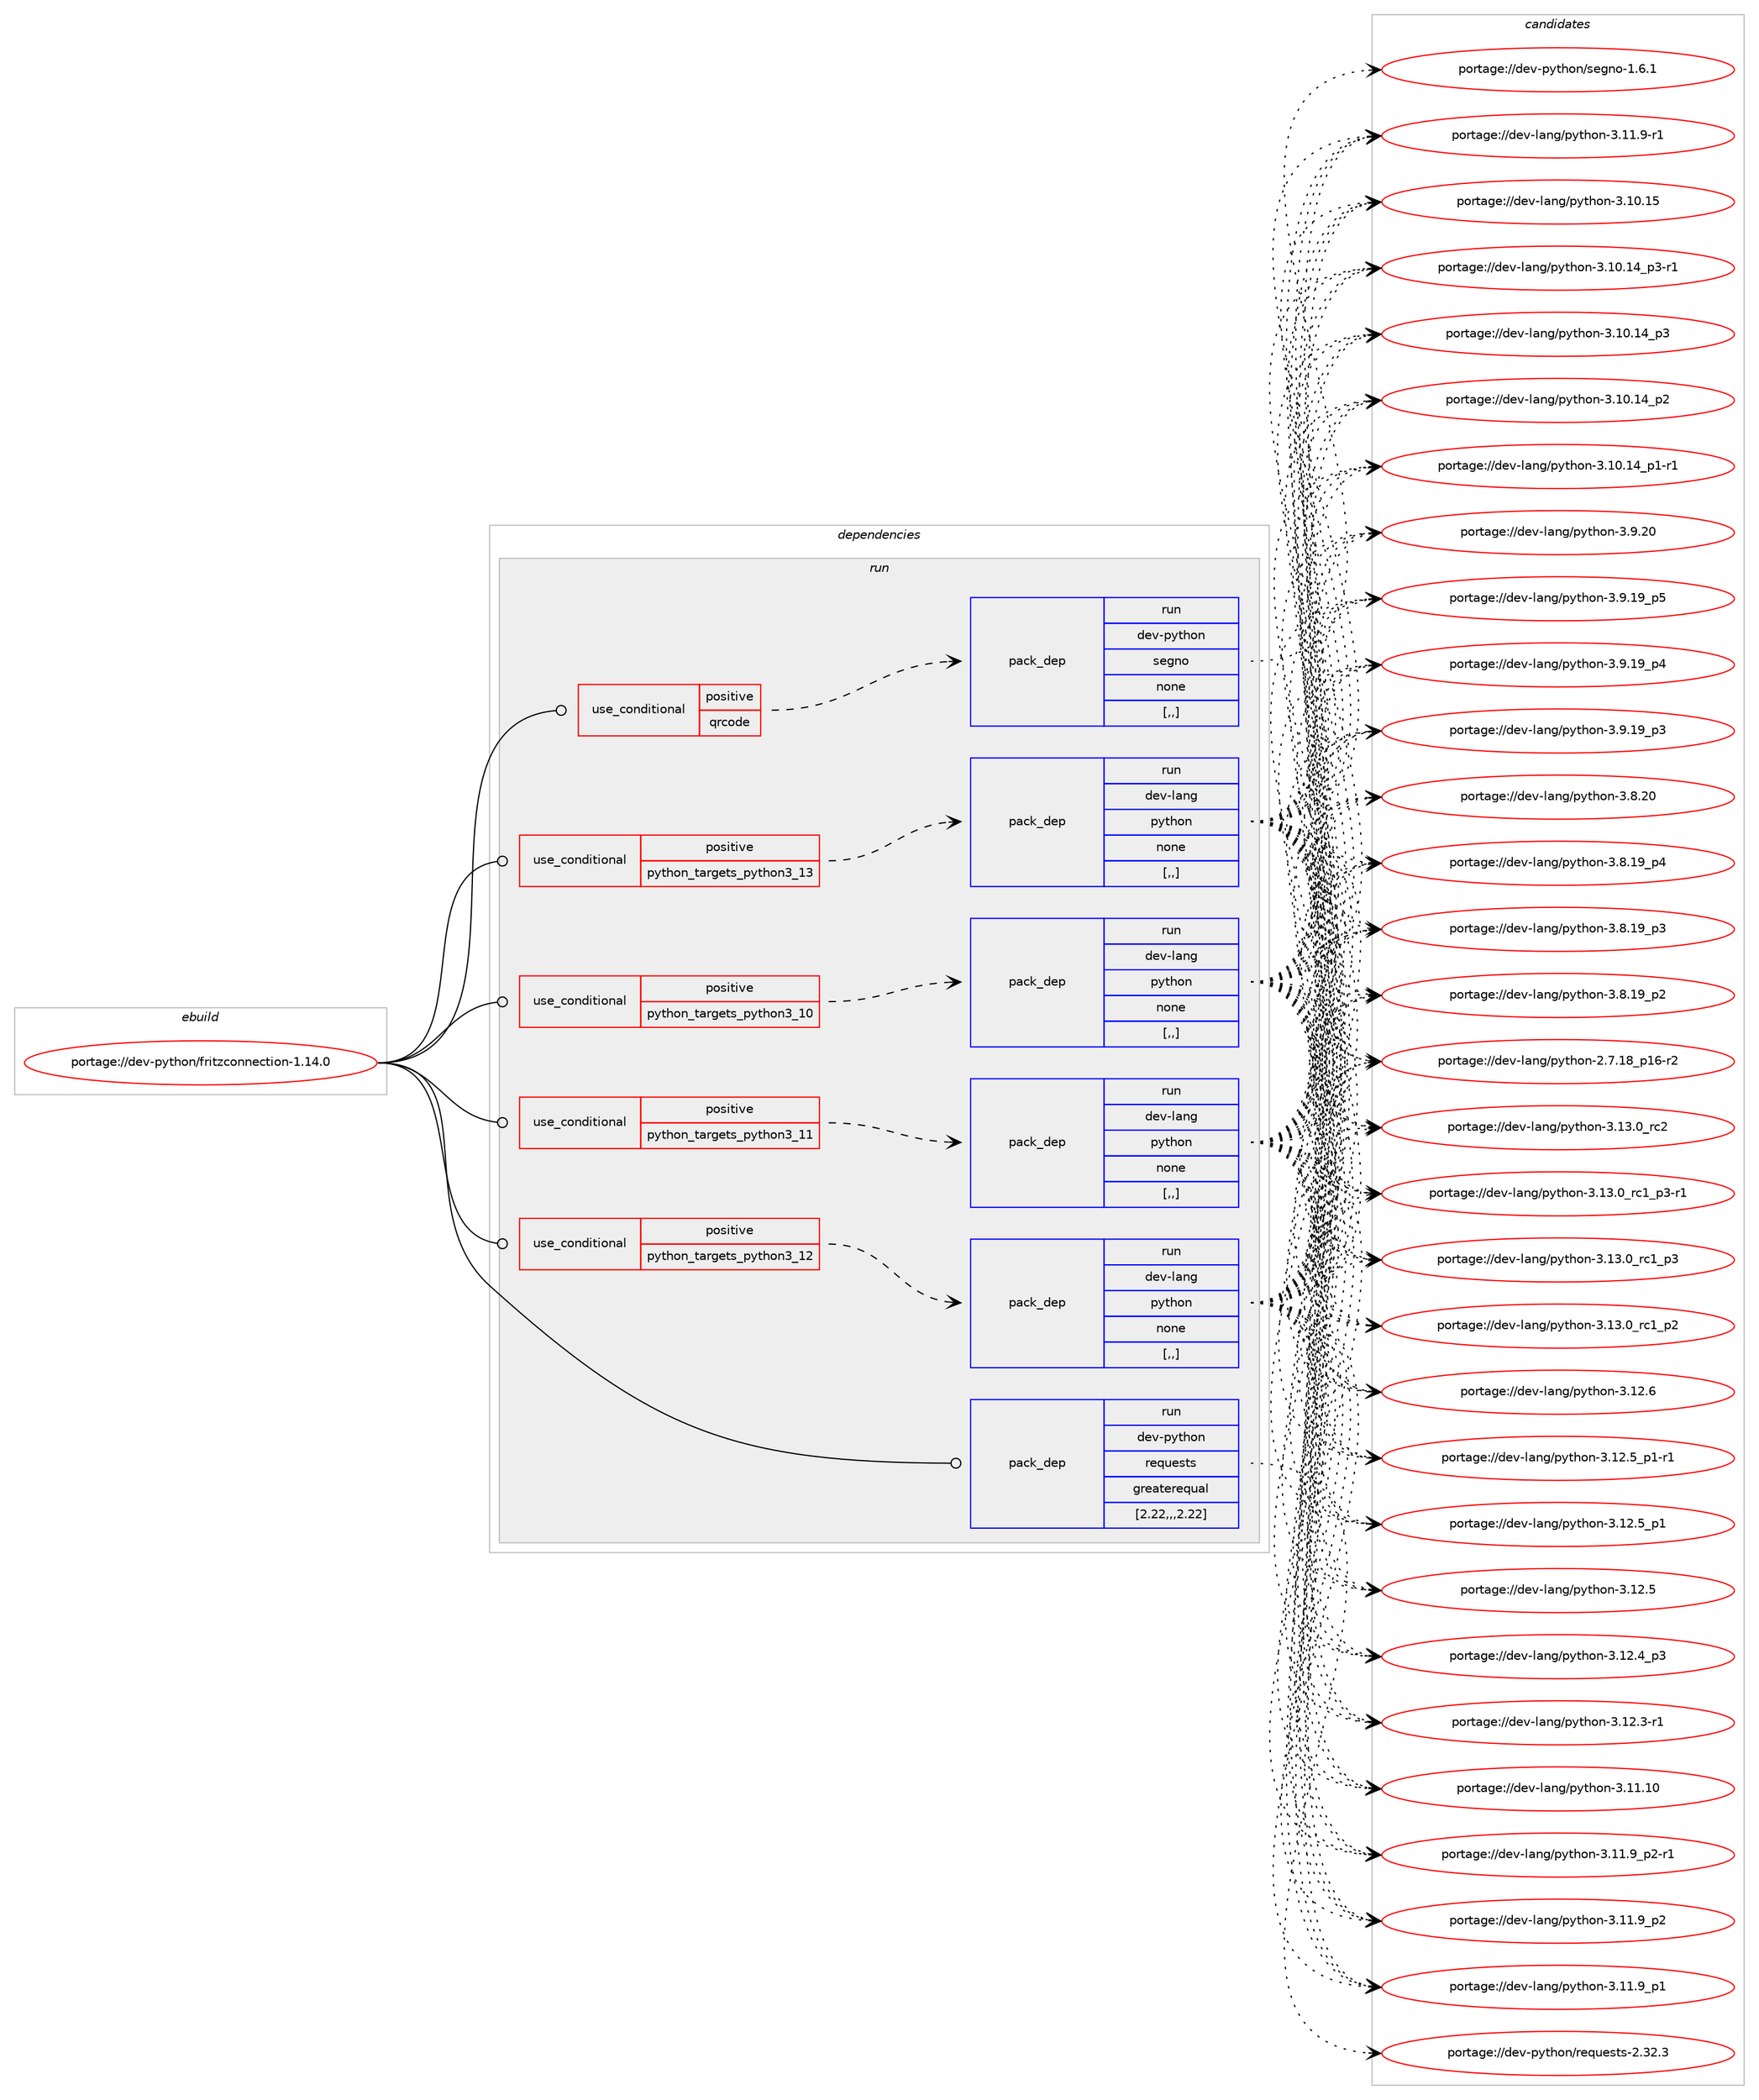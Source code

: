 digraph prolog {

# *************
# Graph options
# *************

newrank=true;
concentrate=true;
compound=true;
graph [rankdir=LR,fontname=Helvetica,fontsize=10,ranksep=1.5];#, ranksep=2.5, nodesep=0.2];
edge  [arrowhead=vee];
node  [fontname=Helvetica,fontsize=10];

# **********
# The ebuild
# **********

subgraph cluster_leftcol {
color=gray;
label=<<i>ebuild</i>>;
id [label="portage://dev-python/fritzconnection-1.14.0", color=red, width=4, href="../dev-python/fritzconnection-1.14.0.svg"];
}

# ****************
# The dependencies
# ****************

subgraph cluster_midcol {
color=gray;
label=<<i>dependencies</i>>;
subgraph cluster_compile {
fillcolor="#eeeeee";
style=filled;
label=<<i>compile</i>>;
}
subgraph cluster_compileandrun {
fillcolor="#eeeeee";
style=filled;
label=<<i>compile and run</i>>;
}
subgraph cluster_run {
fillcolor="#eeeeee";
style=filled;
label=<<i>run</i>>;
subgraph cond163274 {
dependency641097 [label=<<TABLE BORDER="0" CELLBORDER="1" CELLSPACING="0" CELLPADDING="4"><TR><TD ROWSPAN="3" CELLPADDING="10">use_conditional</TD></TR><TR><TD>positive</TD></TR><TR><TD>python_targets_python3_10</TD></TR></TABLE>>, shape=none, color=red];
subgraph pack473004 {
dependency641098 [label=<<TABLE BORDER="0" CELLBORDER="1" CELLSPACING="0" CELLPADDING="4" WIDTH="220"><TR><TD ROWSPAN="6" CELLPADDING="30">pack_dep</TD></TR><TR><TD WIDTH="110">run</TD></TR><TR><TD>dev-lang</TD></TR><TR><TD>python</TD></TR><TR><TD>none</TD></TR><TR><TD>[,,]</TD></TR></TABLE>>, shape=none, color=blue];
}
dependency641097:e -> dependency641098:w [weight=20,style="dashed",arrowhead="vee"];
}
id:e -> dependency641097:w [weight=20,style="solid",arrowhead="odot"];
subgraph cond163275 {
dependency641099 [label=<<TABLE BORDER="0" CELLBORDER="1" CELLSPACING="0" CELLPADDING="4"><TR><TD ROWSPAN="3" CELLPADDING="10">use_conditional</TD></TR><TR><TD>positive</TD></TR><TR><TD>python_targets_python3_11</TD></TR></TABLE>>, shape=none, color=red];
subgraph pack473005 {
dependency641100 [label=<<TABLE BORDER="0" CELLBORDER="1" CELLSPACING="0" CELLPADDING="4" WIDTH="220"><TR><TD ROWSPAN="6" CELLPADDING="30">pack_dep</TD></TR><TR><TD WIDTH="110">run</TD></TR><TR><TD>dev-lang</TD></TR><TR><TD>python</TD></TR><TR><TD>none</TD></TR><TR><TD>[,,]</TD></TR></TABLE>>, shape=none, color=blue];
}
dependency641099:e -> dependency641100:w [weight=20,style="dashed",arrowhead="vee"];
}
id:e -> dependency641099:w [weight=20,style="solid",arrowhead="odot"];
subgraph cond163276 {
dependency641101 [label=<<TABLE BORDER="0" CELLBORDER="1" CELLSPACING="0" CELLPADDING="4"><TR><TD ROWSPAN="3" CELLPADDING="10">use_conditional</TD></TR><TR><TD>positive</TD></TR><TR><TD>python_targets_python3_12</TD></TR></TABLE>>, shape=none, color=red];
subgraph pack473006 {
dependency641102 [label=<<TABLE BORDER="0" CELLBORDER="1" CELLSPACING="0" CELLPADDING="4" WIDTH="220"><TR><TD ROWSPAN="6" CELLPADDING="30">pack_dep</TD></TR><TR><TD WIDTH="110">run</TD></TR><TR><TD>dev-lang</TD></TR><TR><TD>python</TD></TR><TR><TD>none</TD></TR><TR><TD>[,,]</TD></TR></TABLE>>, shape=none, color=blue];
}
dependency641101:e -> dependency641102:w [weight=20,style="dashed",arrowhead="vee"];
}
id:e -> dependency641101:w [weight=20,style="solid",arrowhead="odot"];
subgraph cond163277 {
dependency641103 [label=<<TABLE BORDER="0" CELLBORDER="1" CELLSPACING="0" CELLPADDING="4"><TR><TD ROWSPAN="3" CELLPADDING="10">use_conditional</TD></TR><TR><TD>positive</TD></TR><TR><TD>python_targets_python3_13</TD></TR></TABLE>>, shape=none, color=red];
subgraph pack473007 {
dependency641104 [label=<<TABLE BORDER="0" CELLBORDER="1" CELLSPACING="0" CELLPADDING="4" WIDTH="220"><TR><TD ROWSPAN="6" CELLPADDING="30">pack_dep</TD></TR><TR><TD WIDTH="110">run</TD></TR><TR><TD>dev-lang</TD></TR><TR><TD>python</TD></TR><TR><TD>none</TD></TR><TR><TD>[,,]</TD></TR></TABLE>>, shape=none, color=blue];
}
dependency641103:e -> dependency641104:w [weight=20,style="dashed",arrowhead="vee"];
}
id:e -> dependency641103:w [weight=20,style="solid",arrowhead="odot"];
subgraph cond163278 {
dependency641105 [label=<<TABLE BORDER="0" CELLBORDER="1" CELLSPACING="0" CELLPADDING="4"><TR><TD ROWSPAN="3" CELLPADDING="10">use_conditional</TD></TR><TR><TD>positive</TD></TR><TR><TD>qrcode</TD></TR></TABLE>>, shape=none, color=red];
subgraph pack473008 {
dependency641106 [label=<<TABLE BORDER="0" CELLBORDER="1" CELLSPACING="0" CELLPADDING="4" WIDTH="220"><TR><TD ROWSPAN="6" CELLPADDING="30">pack_dep</TD></TR><TR><TD WIDTH="110">run</TD></TR><TR><TD>dev-python</TD></TR><TR><TD>segno</TD></TR><TR><TD>none</TD></TR><TR><TD>[,,]</TD></TR></TABLE>>, shape=none, color=blue];
}
dependency641105:e -> dependency641106:w [weight=20,style="dashed",arrowhead="vee"];
}
id:e -> dependency641105:w [weight=20,style="solid",arrowhead="odot"];
subgraph pack473009 {
dependency641107 [label=<<TABLE BORDER="0" CELLBORDER="1" CELLSPACING="0" CELLPADDING="4" WIDTH="220"><TR><TD ROWSPAN="6" CELLPADDING="30">pack_dep</TD></TR><TR><TD WIDTH="110">run</TD></TR><TR><TD>dev-python</TD></TR><TR><TD>requests</TD></TR><TR><TD>greaterequal</TD></TR><TR><TD>[2.22,,,2.22]</TD></TR></TABLE>>, shape=none, color=blue];
}
id:e -> dependency641107:w [weight=20,style="solid",arrowhead="odot"];
}
}

# **************
# The candidates
# **************

subgraph cluster_choices {
rank=same;
color=gray;
label=<<i>candidates</i>>;

subgraph choice473004 {
color=black;
nodesep=1;
choice10010111845108971101034711212111610411111045514649514648951149950 [label="portage://dev-lang/python-3.13.0_rc2", color=red, width=4,href="../dev-lang/python-3.13.0_rc2.svg"];
choice1001011184510897110103471121211161041111104551464951464895114994995112514511449 [label="portage://dev-lang/python-3.13.0_rc1_p3-r1", color=red, width=4,href="../dev-lang/python-3.13.0_rc1_p3-r1.svg"];
choice100101118451089711010347112121116104111110455146495146489511499499511251 [label="portage://dev-lang/python-3.13.0_rc1_p3", color=red, width=4,href="../dev-lang/python-3.13.0_rc1_p3.svg"];
choice100101118451089711010347112121116104111110455146495146489511499499511250 [label="portage://dev-lang/python-3.13.0_rc1_p2", color=red, width=4,href="../dev-lang/python-3.13.0_rc1_p2.svg"];
choice10010111845108971101034711212111610411111045514649504654 [label="portage://dev-lang/python-3.12.6", color=red, width=4,href="../dev-lang/python-3.12.6.svg"];
choice1001011184510897110103471121211161041111104551464950465395112494511449 [label="portage://dev-lang/python-3.12.5_p1-r1", color=red, width=4,href="../dev-lang/python-3.12.5_p1-r1.svg"];
choice100101118451089711010347112121116104111110455146495046539511249 [label="portage://dev-lang/python-3.12.5_p1", color=red, width=4,href="../dev-lang/python-3.12.5_p1.svg"];
choice10010111845108971101034711212111610411111045514649504653 [label="portage://dev-lang/python-3.12.5", color=red, width=4,href="../dev-lang/python-3.12.5.svg"];
choice100101118451089711010347112121116104111110455146495046529511251 [label="portage://dev-lang/python-3.12.4_p3", color=red, width=4,href="../dev-lang/python-3.12.4_p3.svg"];
choice100101118451089711010347112121116104111110455146495046514511449 [label="portage://dev-lang/python-3.12.3-r1", color=red, width=4,href="../dev-lang/python-3.12.3-r1.svg"];
choice1001011184510897110103471121211161041111104551464949464948 [label="portage://dev-lang/python-3.11.10", color=red, width=4,href="../dev-lang/python-3.11.10.svg"];
choice1001011184510897110103471121211161041111104551464949465795112504511449 [label="portage://dev-lang/python-3.11.9_p2-r1", color=red, width=4,href="../dev-lang/python-3.11.9_p2-r1.svg"];
choice100101118451089711010347112121116104111110455146494946579511250 [label="portage://dev-lang/python-3.11.9_p2", color=red, width=4,href="../dev-lang/python-3.11.9_p2.svg"];
choice100101118451089711010347112121116104111110455146494946579511249 [label="portage://dev-lang/python-3.11.9_p1", color=red, width=4,href="../dev-lang/python-3.11.9_p1.svg"];
choice100101118451089711010347112121116104111110455146494946574511449 [label="portage://dev-lang/python-3.11.9-r1", color=red, width=4,href="../dev-lang/python-3.11.9-r1.svg"];
choice1001011184510897110103471121211161041111104551464948464953 [label="portage://dev-lang/python-3.10.15", color=red, width=4,href="../dev-lang/python-3.10.15.svg"];
choice100101118451089711010347112121116104111110455146494846495295112514511449 [label="portage://dev-lang/python-3.10.14_p3-r1", color=red, width=4,href="../dev-lang/python-3.10.14_p3-r1.svg"];
choice10010111845108971101034711212111610411111045514649484649529511251 [label="portage://dev-lang/python-3.10.14_p3", color=red, width=4,href="../dev-lang/python-3.10.14_p3.svg"];
choice10010111845108971101034711212111610411111045514649484649529511250 [label="portage://dev-lang/python-3.10.14_p2", color=red, width=4,href="../dev-lang/python-3.10.14_p2.svg"];
choice100101118451089711010347112121116104111110455146494846495295112494511449 [label="portage://dev-lang/python-3.10.14_p1-r1", color=red, width=4,href="../dev-lang/python-3.10.14_p1-r1.svg"];
choice10010111845108971101034711212111610411111045514657465048 [label="portage://dev-lang/python-3.9.20", color=red, width=4,href="../dev-lang/python-3.9.20.svg"];
choice100101118451089711010347112121116104111110455146574649579511253 [label="portage://dev-lang/python-3.9.19_p5", color=red, width=4,href="../dev-lang/python-3.9.19_p5.svg"];
choice100101118451089711010347112121116104111110455146574649579511252 [label="portage://dev-lang/python-3.9.19_p4", color=red, width=4,href="../dev-lang/python-3.9.19_p4.svg"];
choice100101118451089711010347112121116104111110455146574649579511251 [label="portage://dev-lang/python-3.9.19_p3", color=red, width=4,href="../dev-lang/python-3.9.19_p3.svg"];
choice10010111845108971101034711212111610411111045514656465048 [label="portage://dev-lang/python-3.8.20", color=red, width=4,href="../dev-lang/python-3.8.20.svg"];
choice100101118451089711010347112121116104111110455146564649579511252 [label="portage://dev-lang/python-3.8.19_p4", color=red, width=4,href="../dev-lang/python-3.8.19_p4.svg"];
choice100101118451089711010347112121116104111110455146564649579511251 [label="portage://dev-lang/python-3.8.19_p3", color=red, width=4,href="../dev-lang/python-3.8.19_p3.svg"];
choice100101118451089711010347112121116104111110455146564649579511250 [label="portage://dev-lang/python-3.8.19_p2", color=red, width=4,href="../dev-lang/python-3.8.19_p2.svg"];
choice100101118451089711010347112121116104111110455046554649569511249544511450 [label="portage://dev-lang/python-2.7.18_p16-r2", color=red, width=4,href="../dev-lang/python-2.7.18_p16-r2.svg"];
dependency641098:e -> choice10010111845108971101034711212111610411111045514649514648951149950:w [style=dotted,weight="100"];
dependency641098:e -> choice1001011184510897110103471121211161041111104551464951464895114994995112514511449:w [style=dotted,weight="100"];
dependency641098:e -> choice100101118451089711010347112121116104111110455146495146489511499499511251:w [style=dotted,weight="100"];
dependency641098:e -> choice100101118451089711010347112121116104111110455146495146489511499499511250:w [style=dotted,weight="100"];
dependency641098:e -> choice10010111845108971101034711212111610411111045514649504654:w [style=dotted,weight="100"];
dependency641098:e -> choice1001011184510897110103471121211161041111104551464950465395112494511449:w [style=dotted,weight="100"];
dependency641098:e -> choice100101118451089711010347112121116104111110455146495046539511249:w [style=dotted,weight="100"];
dependency641098:e -> choice10010111845108971101034711212111610411111045514649504653:w [style=dotted,weight="100"];
dependency641098:e -> choice100101118451089711010347112121116104111110455146495046529511251:w [style=dotted,weight="100"];
dependency641098:e -> choice100101118451089711010347112121116104111110455146495046514511449:w [style=dotted,weight="100"];
dependency641098:e -> choice1001011184510897110103471121211161041111104551464949464948:w [style=dotted,weight="100"];
dependency641098:e -> choice1001011184510897110103471121211161041111104551464949465795112504511449:w [style=dotted,weight="100"];
dependency641098:e -> choice100101118451089711010347112121116104111110455146494946579511250:w [style=dotted,weight="100"];
dependency641098:e -> choice100101118451089711010347112121116104111110455146494946579511249:w [style=dotted,weight="100"];
dependency641098:e -> choice100101118451089711010347112121116104111110455146494946574511449:w [style=dotted,weight="100"];
dependency641098:e -> choice1001011184510897110103471121211161041111104551464948464953:w [style=dotted,weight="100"];
dependency641098:e -> choice100101118451089711010347112121116104111110455146494846495295112514511449:w [style=dotted,weight="100"];
dependency641098:e -> choice10010111845108971101034711212111610411111045514649484649529511251:w [style=dotted,weight="100"];
dependency641098:e -> choice10010111845108971101034711212111610411111045514649484649529511250:w [style=dotted,weight="100"];
dependency641098:e -> choice100101118451089711010347112121116104111110455146494846495295112494511449:w [style=dotted,weight="100"];
dependency641098:e -> choice10010111845108971101034711212111610411111045514657465048:w [style=dotted,weight="100"];
dependency641098:e -> choice100101118451089711010347112121116104111110455146574649579511253:w [style=dotted,weight="100"];
dependency641098:e -> choice100101118451089711010347112121116104111110455146574649579511252:w [style=dotted,weight="100"];
dependency641098:e -> choice100101118451089711010347112121116104111110455146574649579511251:w [style=dotted,weight="100"];
dependency641098:e -> choice10010111845108971101034711212111610411111045514656465048:w [style=dotted,weight="100"];
dependency641098:e -> choice100101118451089711010347112121116104111110455146564649579511252:w [style=dotted,weight="100"];
dependency641098:e -> choice100101118451089711010347112121116104111110455146564649579511251:w [style=dotted,weight="100"];
dependency641098:e -> choice100101118451089711010347112121116104111110455146564649579511250:w [style=dotted,weight="100"];
dependency641098:e -> choice100101118451089711010347112121116104111110455046554649569511249544511450:w [style=dotted,weight="100"];
}
subgraph choice473005 {
color=black;
nodesep=1;
choice10010111845108971101034711212111610411111045514649514648951149950 [label="portage://dev-lang/python-3.13.0_rc2", color=red, width=4,href="../dev-lang/python-3.13.0_rc2.svg"];
choice1001011184510897110103471121211161041111104551464951464895114994995112514511449 [label="portage://dev-lang/python-3.13.0_rc1_p3-r1", color=red, width=4,href="../dev-lang/python-3.13.0_rc1_p3-r1.svg"];
choice100101118451089711010347112121116104111110455146495146489511499499511251 [label="portage://dev-lang/python-3.13.0_rc1_p3", color=red, width=4,href="../dev-lang/python-3.13.0_rc1_p3.svg"];
choice100101118451089711010347112121116104111110455146495146489511499499511250 [label="portage://dev-lang/python-3.13.0_rc1_p2", color=red, width=4,href="../dev-lang/python-3.13.0_rc1_p2.svg"];
choice10010111845108971101034711212111610411111045514649504654 [label="portage://dev-lang/python-3.12.6", color=red, width=4,href="../dev-lang/python-3.12.6.svg"];
choice1001011184510897110103471121211161041111104551464950465395112494511449 [label="portage://dev-lang/python-3.12.5_p1-r1", color=red, width=4,href="../dev-lang/python-3.12.5_p1-r1.svg"];
choice100101118451089711010347112121116104111110455146495046539511249 [label="portage://dev-lang/python-3.12.5_p1", color=red, width=4,href="../dev-lang/python-3.12.5_p1.svg"];
choice10010111845108971101034711212111610411111045514649504653 [label="portage://dev-lang/python-3.12.5", color=red, width=4,href="../dev-lang/python-3.12.5.svg"];
choice100101118451089711010347112121116104111110455146495046529511251 [label="portage://dev-lang/python-3.12.4_p3", color=red, width=4,href="../dev-lang/python-3.12.4_p3.svg"];
choice100101118451089711010347112121116104111110455146495046514511449 [label="portage://dev-lang/python-3.12.3-r1", color=red, width=4,href="../dev-lang/python-3.12.3-r1.svg"];
choice1001011184510897110103471121211161041111104551464949464948 [label="portage://dev-lang/python-3.11.10", color=red, width=4,href="../dev-lang/python-3.11.10.svg"];
choice1001011184510897110103471121211161041111104551464949465795112504511449 [label="portage://dev-lang/python-3.11.9_p2-r1", color=red, width=4,href="../dev-lang/python-3.11.9_p2-r1.svg"];
choice100101118451089711010347112121116104111110455146494946579511250 [label="portage://dev-lang/python-3.11.9_p2", color=red, width=4,href="../dev-lang/python-3.11.9_p2.svg"];
choice100101118451089711010347112121116104111110455146494946579511249 [label="portage://dev-lang/python-3.11.9_p1", color=red, width=4,href="../dev-lang/python-3.11.9_p1.svg"];
choice100101118451089711010347112121116104111110455146494946574511449 [label="portage://dev-lang/python-3.11.9-r1", color=red, width=4,href="../dev-lang/python-3.11.9-r1.svg"];
choice1001011184510897110103471121211161041111104551464948464953 [label="portage://dev-lang/python-3.10.15", color=red, width=4,href="../dev-lang/python-3.10.15.svg"];
choice100101118451089711010347112121116104111110455146494846495295112514511449 [label="portage://dev-lang/python-3.10.14_p3-r1", color=red, width=4,href="../dev-lang/python-3.10.14_p3-r1.svg"];
choice10010111845108971101034711212111610411111045514649484649529511251 [label="portage://dev-lang/python-3.10.14_p3", color=red, width=4,href="../dev-lang/python-3.10.14_p3.svg"];
choice10010111845108971101034711212111610411111045514649484649529511250 [label="portage://dev-lang/python-3.10.14_p2", color=red, width=4,href="../dev-lang/python-3.10.14_p2.svg"];
choice100101118451089711010347112121116104111110455146494846495295112494511449 [label="portage://dev-lang/python-3.10.14_p1-r1", color=red, width=4,href="../dev-lang/python-3.10.14_p1-r1.svg"];
choice10010111845108971101034711212111610411111045514657465048 [label="portage://dev-lang/python-3.9.20", color=red, width=4,href="../dev-lang/python-3.9.20.svg"];
choice100101118451089711010347112121116104111110455146574649579511253 [label="portage://dev-lang/python-3.9.19_p5", color=red, width=4,href="../dev-lang/python-3.9.19_p5.svg"];
choice100101118451089711010347112121116104111110455146574649579511252 [label="portage://dev-lang/python-3.9.19_p4", color=red, width=4,href="../dev-lang/python-3.9.19_p4.svg"];
choice100101118451089711010347112121116104111110455146574649579511251 [label="portage://dev-lang/python-3.9.19_p3", color=red, width=4,href="../dev-lang/python-3.9.19_p3.svg"];
choice10010111845108971101034711212111610411111045514656465048 [label="portage://dev-lang/python-3.8.20", color=red, width=4,href="../dev-lang/python-3.8.20.svg"];
choice100101118451089711010347112121116104111110455146564649579511252 [label="portage://dev-lang/python-3.8.19_p4", color=red, width=4,href="../dev-lang/python-3.8.19_p4.svg"];
choice100101118451089711010347112121116104111110455146564649579511251 [label="portage://dev-lang/python-3.8.19_p3", color=red, width=4,href="../dev-lang/python-3.8.19_p3.svg"];
choice100101118451089711010347112121116104111110455146564649579511250 [label="portage://dev-lang/python-3.8.19_p2", color=red, width=4,href="../dev-lang/python-3.8.19_p2.svg"];
choice100101118451089711010347112121116104111110455046554649569511249544511450 [label="portage://dev-lang/python-2.7.18_p16-r2", color=red, width=4,href="../dev-lang/python-2.7.18_p16-r2.svg"];
dependency641100:e -> choice10010111845108971101034711212111610411111045514649514648951149950:w [style=dotted,weight="100"];
dependency641100:e -> choice1001011184510897110103471121211161041111104551464951464895114994995112514511449:w [style=dotted,weight="100"];
dependency641100:e -> choice100101118451089711010347112121116104111110455146495146489511499499511251:w [style=dotted,weight="100"];
dependency641100:e -> choice100101118451089711010347112121116104111110455146495146489511499499511250:w [style=dotted,weight="100"];
dependency641100:e -> choice10010111845108971101034711212111610411111045514649504654:w [style=dotted,weight="100"];
dependency641100:e -> choice1001011184510897110103471121211161041111104551464950465395112494511449:w [style=dotted,weight="100"];
dependency641100:e -> choice100101118451089711010347112121116104111110455146495046539511249:w [style=dotted,weight="100"];
dependency641100:e -> choice10010111845108971101034711212111610411111045514649504653:w [style=dotted,weight="100"];
dependency641100:e -> choice100101118451089711010347112121116104111110455146495046529511251:w [style=dotted,weight="100"];
dependency641100:e -> choice100101118451089711010347112121116104111110455146495046514511449:w [style=dotted,weight="100"];
dependency641100:e -> choice1001011184510897110103471121211161041111104551464949464948:w [style=dotted,weight="100"];
dependency641100:e -> choice1001011184510897110103471121211161041111104551464949465795112504511449:w [style=dotted,weight="100"];
dependency641100:e -> choice100101118451089711010347112121116104111110455146494946579511250:w [style=dotted,weight="100"];
dependency641100:e -> choice100101118451089711010347112121116104111110455146494946579511249:w [style=dotted,weight="100"];
dependency641100:e -> choice100101118451089711010347112121116104111110455146494946574511449:w [style=dotted,weight="100"];
dependency641100:e -> choice1001011184510897110103471121211161041111104551464948464953:w [style=dotted,weight="100"];
dependency641100:e -> choice100101118451089711010347112121116104111110455146494846495295112514511449:w [style=dotted,weight="100"];
dependency641100:e -> choice10010111845108971101034711212111610411111045514649484649529511251:w [style=dotted,weight="100"];
dependency641100:e -> choice10010111845108971101034711212111610411111045514649484649529511250:w [style=dotted,weight="100"];
dependency641100:e -> choice100101118451089711010347112121116104111110455146494846495295112494511449:w [style=dotted,weight="100"];
dependency641100:e -> choice10010111845108971101034711212111610411111045514657465048:w [style=dotted,weight="100"];
dependency641100:e -> choice100101118451089711010347112121116104111110455146574649579511253:w [style=dotted,weight="100"];
dependency641100:e -> choice100101118451089711010347112121116104111110455146574649579511252:w [style=dotted,weight="100"];
dependency641100:e -> choice100101118451089711010347112121116104111110455146574649579511251:w [style=dotted,weight="100"];
dependency641100:e -> choice10010111845108971101034711212111610411111045514656465048:w [style=dotted,weight="100"];
dependency641100:e -> choice100101118451089711010347112121116104111110455146564649579511252:w [style=dotted,weight="100"];
dependency641100:e -> choice100101118451089711010347112121116104111110455146564649579511251:w [style=dotted,weight="100"];
dependency641100:e -> choice100101118451089711010347112121116104111110455146564649579511250:w [style=dotted,weight="100"];
dependency641100:e -> choice100101118451089711010347112121116104111110455046554649569511249544511450:w [style=dotted,weight="100"];
}
subgraph choice473006 {
color=black;
nodesep=1;
choice10010111845108971101034711212111610411111045514649514648951149950 [label="portage://dev-lang/python-3.13.0_rc2", color=red, width=4,href="../dev-lang/python-3.13.0_rc2.svg"];
choice1001011184510897110103471121211161041111104551464951464895114994995112514511449 [label="portage://dev-lang/python-3.13.0_rc1_p3-r1", color=red, width=4,href="../dev-lang/python-3.13.0_rc1_p3-r1.svg"];
choice100101118451089711010347112121116104111110455146495146489511499499511251 [label="portage://dev-lang/python-3.13.0_rc1_p3", color=red, width=4,href="../dev-lang/python-3.13.0_rc1_p3.svg"];
choice100101118451089711010347112121116104111110455146495146489511499499511250 [label="portage://dev-lang/python-3.13.0_rc1_p2", color=red, width=4,href="../dev-lang/python-3.13.0_rc1_p2.svg"];
choice10010111845108971101034711212111610411111045514649504654 [label="portage://dev-lang/python-3.12.6", color=red, width=4,href="../dev-lang/python-3.12.6.svg"];
choice1001011184510897110103471121211161041111104551464950465395112494511449 [label="portage://dev-lang/python-3.12.5_p1-r1", color=red, width=4,href="../dev-lang/python-3.12.5_p1-r1.svg"];
choice100101118451089711010347112121116104111110455146495046539511249 [label="portage://dev-lang/python-3.12.5_p1", color=red, width=4,href="../dev-lang/python-3.12.5_p1.svg"];
choice10010111845108971101034711212111610411111045514649504653 [label="portage://dev-lang/python-3.12.5", color=red, width=4,href="../dev-lang/python-3.12.5.svg"];
choice100101118451089711010347112121116104111110455146495046529511251 [label="portage://dev-lang/python-3.12.4_p3", color=red, width=4,href="../dev-lang/python-3.12.4_p3.svg"];
choice100101118451089711010347112121116104111110455146495046514511449 [label="portage://dev-lang/python-3.12.3-r1", color=red, width=4,href="../dev-lang/python-3.12.3-r1.svg"];
choice1001011184510897110103471121211161041111104551464949464948 [label="portage://dev-lang/python-3.11.10", color=red, width=4,href="../dev-lang/python-3.11.10.svg"];
choice1001011184510897110103471121211161041111104551464949465795112504511449 [label="portage://dev-lang/python-3.11.9_p2-r1", color=red, width=4,href="../dev-lang/python-3.11.9_p2-r1.svg"];
choice100101118451089711010347112121116104111110455146494946579511250 [label="portage://dev-lang/python-3.11.9_p2", color=red, width=4,href="../dev-lang/python-3.11.9_p2.svg"];
choice100101118451089711010347112121116104111110455146494946579511249 [label="portage://dev-lang/python-3.11.9_p1", color=red, width=4,href="../dev-lang/python-3.11.9_p1.svg"];
choice100101118451089711010347112121116104111110455146494946574511449 [label="portage://dev-lang/python-3.11.9-r1", color=red, width=4,href="../dev-lang/python-3.11.9-r1.svg"];
choice1001011184510897110103471121211161041111104551464948464953 [label="portage://dev-lang/python-3.10.15", color=red, width=4,href="../dev-lang/python-3.10.15.svg"];
choice100101118451089711010347112121116104111110455146494846495295112514511449 [label="portage://dev-lang/python-3.10.14_p3-r1", color=red, width=4,href="../dev-lang/python-3.10.14_p3-r1.svg"];
choice10010111845108971101034711212111610411111045514649484649529511251 [label="portage://dev-lang/python-3.10.14_p3", color=red, width=4,href="../dev-lang/python-3.10.14_p3.svg"];
choice10010111845108971101034711212111610411111045514649484649529511250 [label="portage://dev-lang/python-3.10.14_p2", color=red, width=4,href="../dev-lang/python-3.10.14_p2.svg"];
choice100101118451089711010347112121116104111110455146494846495295112494511449 [label="portage://dev-lang/python-3.10.14_p1-r1", color=red, width=4,href="../dev-lang/python-3.10.14_p1-r1.svg"];
choice10010111845108971101034711212111610411111045514657465048 [label="portage://dev-lang/python-3.9.20", color=red, width=4,href="../dev-lang/python-3.9.20.svg"];
choice100101118451089711010347112121116104111110455146574649579511253 [label="portage://dev-lang/python-3.9.19_p5", color=red, width=4,href="../dev-lang/python-3.9.19_p5.svg"];
choice100101118451089711010347112121116104111110455146574649579511252 [label="portage://dev-lang/python-3.9.19_p4", color=red, width=4,href="../dev-lang/python-3.9.19_p4.svg"];
choice100101118451089711010347112121116104111110455146574649579511251 [label="portage://dev-lang/python-3.9.19_p3", color=red, width=4,href="../dev-lang/python-3.9.19_p3.svg"];
choice10010111845108971101034711212111610411111045514656465048 [label="portage://dev-lang/python-3.8.20", color=red, width=4,href="../dev-lang/python-3.8.20.svg"];
choice100101118451089711010347112121116104111110455146564649579511252 [label="portage://dev-lang/python-3.8.19_p4", color=red, width=4,href="../dev-lang/python-3.8.19_p4.svg"];
choice100101118451089711010347112121116104111110455146564649579511251 [label="portage://dev-lang/python-3.8.19_p3", color=red, width=4,href="../dev-lang/python-3.8.19_p3.svg"];
choice100101118451089711010347112121116104111110455146564649579511250 [label="portage://dev-lang/python-3.8.19_p2", color=red, width=4,href="../dev-lang/python-3.8.19_p2.svg"];
choice100101118451089711010347112121116104111110455046554649569511249544511450 [label="portage://dev-lang/python-2.7.18_p16-r2", color=red, width=4,href="../dev-lang/python-2.7.18_p16-r2.svg"];
dependency641102:e -> choice10010111845108971101034711212111610411111045514649514648951149950:w [style=dotted,weight="100"];
dependency641102:e -> choice1001011184510897110103471121211161041111104551464951464895114994995112514511449:w [style=dotted,weight="100"];
dependency641102:e -> choice100101118451089711010347112121116104111110455146495146489511499499511251:w [style=dotted,weight="100"];
dependency641102:e -> choice100101118451089711010347112121116104111110455146495146489511499499511250:w [style=dotted,weight="100"];
dependency641102:e -> choice10010111845108971101034711212111610411111045514649504654:w [style=dotted,weight="100"];
dependency641102:e -> choice1001011184510897110103471121211161041111104551464950465395112494511449:w [style=dotted,weight="100"];
dependency641102:e -> choice100101118451089711010347112121116104111110455146495046539511249:w [style=dotted,weight="100"];
dependency641102:e -> choice10010111845108971101034711212111610411111045514649504653:w [style=dotted,weight="100"];
dependency641102:e -> choice100101118451089711010347112121116104111110455146495046529511251:w [style=dotted,weight="100"];
dependency641102:e -> choice100101118451089711010347112121116104111110455146495046514511449:w [style=dotted,weight="100"];
dependency641102:e -> choice1001011184510897110103471121211161041111104551464949464948:w [style=dotted,weight="100"];
dependency641102:e -> choice1001011184510897110103471121211161041111104551464949465795112504511449:w [style=dotted,weight="100"];
dependency641102:e -> choice100101118451089711010347112121116104111110455146494946579511250:w [style=dotted,weight="100"];
dependency641102:e -> choice100101118451089711010347112121116104111110455146494946579511249:w [style=dotted,weight="100"];
dependency641102:e -> choice100101118451089711010347112121116104111110455146494946574511449:w [style=dotted,weight="100"];
dependency641102:e -> choice1001011184510897110103471121211161041111104551464948464953:w [style=dotted,weight="100"];
dependency641102:e -> choice100101118451089711010347112121116104111110455146494846495295112514511449:w [style=dotted,weight="100"];
dependency641102:e -> choice10010111845108971101034711212111610411111045514649484649529511251:w [style=dotted,weight="100"];
dependency641102:e -> choice10010111845108971101034711212111610411111045514649484649529511250:w [style=dotted,weight="100"];
dependency641102:e -> choice100101118451089711010347112121116104111110455146494846495295112494511449:w [style=dotted,weight="100"];
dependency641102:e -> choice10010111845108971101034711212111610411111045514657465048:w [style=dotted,weight="100"];
dependency641102:e -> choice100101118451089711010347112121116104111110455146574649579511253:w [style=dotted,weight="100"];
dependency641102:e -> choice100101118451089711010347112121116104111110455146574649579511252:w [style=dotted,weight="100"];
dependency641102:e -> choice100101118451089711010347112121116104111110455146574649579511251:w [style=dotted,weight="100"];
dependency641102:e -> choice10010111845108971101034711212111610411111045514656465048:w [style=dotted,weight="100"];
dependency641102:e -> choice100101118451089711010347112121116104111110455146564649579511252:w [style=dotted,weight="100"];
dependency641102:e -> choice100101118451089711010347112121116104111110455146564649579511251:w [style=dotted,weight="100"];
dependency641102:e -> choice100101118451089711010347112121116104111110455146564649579511250:w [style=dotted,weight="100"];
dependency641102:e -> choice100101118451089711010347112121116104111110455046554649569511249544511450:w [style=dotted,weight="100"];
}
subgraph choice473007 {
color=black;
nodesep=1;
choice10010111845108971101034711212111610411111045514649514648951149950 [label="portage://dev-lang/python-3.13.0_rc2", color=red, width=4,href="../dev-lang/python-3.13.0_rc2.svg"];
choice1001011184510897110103471121211161041111104551464951464895114994995112514511449 [label="portage://dev-lang/python-3.13.0_rc1_p3-r1", color=red, width=4,href="../dev-lang/python-3.13.0_rc1_p3-r1.svg"];
choice100101118451089711010347112121116104111110455146495146489511499499511251 [label="portage://dev-lang/python-3.13.0_rc1_p3", color=red, width=4,href="../dev-lang/python-3.13.0_rc1_p3.svg"];
choice100101118451089711010347112121116104111110455146495146489511499499511250 [label="portage://dev-lang/python-3.13.0_rc1_p2", color=red, width=4,href="../dev-lang/python-3.13.0_rc1_p2.svg"];
choice10010111845108971101034711212111610411111045514649504654 [label="portage://dev-lang/python-3.12.6", color=red, width=4,href="../dev-lang/python-3.12.6.svg"];
choice1001011184510897110103471121211161041111104551464950465395112494511449 [label="portage://dev-lang/python-3.12.5_p1-r1", color=red, width=4,href="../dev-lang/python-3.12.5_p1-r1.svg"];
choice100101118451089711010347112121116104111110455146495046539511249 [label="portage://dev-lang/python-3.12.5_p1", color=red, width=4,href="../dev-lang/python-3.12.5_p1.svg"];
choice10010111845108971101034711212111610411111045514649504653 [label="portage://dev-lang/python-3.12.5", color=red, width=4,href="../dev-lang/python-3.12.5.svg"];
choice100101118451089711010347112121116104111110455146495046529511251 [label="portage://dev-lang/python-3.12.4_p3", color=red, width=4,href="../dev-lang/python-3.12.4_p3.svg"];
choice100101118451089711010347112121116104111110455146495046514511449 [label="portage://dev-lang/python-3.12.3-r1", color=red, width=4,href="../dev-lang/python-3.12.3-r1.svg"];
choice1001011184510897110103471121211161041111104551464949464948 [label="portage://dev-lang/python-3.11.10", color=red, width=4,href="../dev-lang/python-3.11.10.svg"];
choice1001011184510897110103471121211161041111104551464949465795112504511449 [label="portage://dev-lang/python-3.11.9_p2-r1", color=red, width=4,href="../dev-lang/python-3.11.9_p2-r1.svg"];
choice100101118451089711010347112121116104111110455146494946579511250 [label="portage://dev-lang/python-3.11.9_p2", color=red, width=4,href="../dev-lang/python-3.11.9_p2.svg"];
choice100101118451089711010347112121116104111110455146494946579511249 [label="portage://dev-lang/python-3.11.9_p1", color=red, width=4,href="../dev-lang/python-3.11.9_p1.svg"];
choice100101118451089711010347112121116104111110455146494946574511449 [label="portage://dev-lang/python-3.11.9-r1", color=red, width=4,href="../dev-lang/python-3.11.9-r1.svg"];
choice1001011184510897110103471121211161041111104551464948464953 [label="portage://dev-lang/python-3.10.15", color=red, width=4,href="../dev-lang/python-3.10.15.svg"];
choice100101118451089711010347112121116104111110455146494846495295112514511449 [label="portage://dev-lang/python-3.10.14_p3-r1", color=red, width=4,href="../dev-lang/python-3.10.14_p3-r1.svg"];
choice10010111845108971101034711212111610411111045514649484649529511251 [label="portage://dev-lang/python-3.10.14_p3", color=red, width=4,href="../dev-lang/python-3.10.14_p3.svg"];
choice10010111845108971101034711212111610411111045514649484649529511250 [label="portage://dev-lang/python-3.10.14_p2", color=red, width=4,href="../dev-lang/python-3.10.14_p2.svg"];
choice100101118451089711010347112121116104111110455146494846495295112494511449 [label="portage://dev-lang/python-3.10.14_p1-r1", color=red, width=4,href="../dev-lang/python-3.10.14_p1-r1.svg"];
choice10010111845108971101034711212111610411111045514657465048 [label="portage://dev-lang/python-3.9.20", color=red, width=4,href="../dev-lang/python-3.9.20.svg"];
choice100101118451089711010347112121116104111110455146574649579511253 [label="portage://dev-lang/python-3.9.19_p5", color=red, width=4,href="../dev-lang/python-3.9.19_p5.svg"];
choice100101118451089711010347112121116104111110455146574649579511252 [label="portage://dev-lang/python-3.9.19_p4", color=red, width=4,href="../dev-lang/python-3.9.19_p4.svg"];
choice100101118451089711010347112121116104111110455146574649579511251 [label="portage://dev-lang/python-3.9.19_p3", color=red, width=4,href="../dev-lang/python-3.9.19_p3.svg"];
choice10010111845108971101034711212111610411111045514656465048 [label="portage://dev-lang/python-3.8.20", color=red, width=4,href="../dev-lang/python-3.8.20.svg"];
choice100101118451089711010347112121116104111110455146564649579511252 [label="portage://dev-lang/python-3.8.19_p4", color=red, width=4,href="../dev-lang/python-3.8.19_p4.svg"];
choice100101118451089711010347112121116104111110455146564649579511251 [label="portage://dev-lang/python-3.8.19_p3", color=red, width=4,href="../dev-lang/python-3.8.19_p3.svg"];
choice100101118451089711010347112121116104111110455146564649579511250 [label="portage://dev-lang/python-3.8.19_p2", color=red, width=4,href="../dev-lang/python-3.8.19_p2.svg"];
choice100101118451089711010347112121116104111110455046554649569511249544511450 [label="portage://dev-lang/python-2.7.18_p16-r2", color=red, width=4,href="../dev-lang/python-2.7.18_p16-r2.svg"];
dependency641104:e -> choice10010111845108971101034711212111610411111045514649514648951149950:w [style=dotted,weight="100"];
dependency641104:e -> choice1001011184510897110103471121211161041111104551464951464895114994995112514511449:w [style=dotted,weight="100"];
dependency641104:e -> choice100101118451089711010347112121116104111110455146495146489511499499511251:w [style=dotted,weight="100"];
dependency641104:e -> choice100101118451089711010347112121116104111110455146495146489511499499511250:w [style=dotted,weight="100"];
dependency641104:e -> choice10010111845108971101034711212111610411111045514649504654:w [style=dotted,weight="100"];
dependency641104:e -> choice1001011184510897110103471121211161041111104551464950465395112494511449:w [style=dotted,weight="100"];
dependency641104:e -> choice100101118451089711010347112121116104111110455146495046539511249:w [style=dotted,weight="100"];
dependency641104:e -> choice10010111845108971101034711212111610411111045514649504653:w [style=dotted,weight="100"];
dependency641104:e -> choice100101118451089711010347112121116104111110455146495046529511251:w [style=dotted,weight="100"];
dependency641104:e -> choice100101118451089711010347112121116104111110455146495046514511449:w [style=dotted,weight="100"];
dependency641104:e -> choice1001011184510897110103471121211161041111104551464949464948:w [style=dotted,weight="100"];
dependency641104:e -> choice1001011184510897110103471121211161041111104551464949465795112504511449:w [style=dotted,weight="100"];
dependency641104:e -> choice100101118451089711010347112121116104111110455146494946579511250:w [style=dotted,weight="100"];
dependency641104:e -> choice100101118451089711010347112121116104111110455146494946579511249:w [style=dotted,weight="100"];
dependency641104:e -> choice100101118451089711010347112121116104111110455146494946574511449:w [style=dotted,weight="100"];
dependency641104:e -> choice1001011184510897110103471121211161041111104551464948464953:w [style=dotted,weight="100"];
dependency641104:e -> choice100101118451089711010347112121116104111110455146494846495295112514511449:w [style=dotted,weight="100"];
dependency641104:e -> choice10010111845108971101034711212111610411111045514649484649529511251:w [style=dotted,weight="100"];
dependency641104:e -> choice10010111845108971101034711212111610411111045514649484649529511250:w [style=dotted,weight="100"];
dependency641104:e -> choice100101118451089711010347112121116104111110455146494846495295112494511449:w [style=dotted,weight="100"];
dependency641104:e -> choice10010111845108971101034711212111610411111045514657465048:w [style=dotted,weight="100"];
dependency641104:e -> choice100101118451089711010347112121116104111110455146574649579511253:w [style=dotted,weight="100"];
dependency641104:e -> choice100101118451089711010347112121116104111110455146574649579511252:w [style=dotted,weight="100"];
dependency641104:e -> choice100101118451089711010347112121116104111110455146574649579511251:w [style=dotted,weight="100"];
dependency641104:e -> choice10010111845108971101034711212111610411111045514656465048:w [style=dotted,weight="100"];
dependency641104:e -> choice100101118451089711010347112121116104111110455146564649579511252:w [style=dotted,weight="100"];
dependency641104:e -> choice100101118451089711010347112121116104111110455146564649579511251:w [style=dotted,weight="100"];
dependency641104:e -> choice100101118451089711010347112121116104111110455146564649579511250:w [style=dotted,weight="100"];
dependency641104:e -> choice100101118451089711010347112121116104111110455046554649569511249544511450:w [style=dotted,weight="100"];
}
subgraph choice473008 {
color=black;
nodesep=1;
choice1001011184511212111610411111047115101103110111454946544649 [label="portage://dev-python/segno-1.6.1", color=red, width=4,href="../dev-python/segno-1.6.1.svg"];
dependency641106:e -> choice1001011184511212111610411111047115101103110111454946544649:w [style=dotted,weight="100"];
}
subgraph choice473009 {
color=black;
nodesep=1;
choice100101118451121211161041111104711410111311710111511611545504651504651 [label="portage://dev-python/requests-2.32.3", color=red, width=4,href="../dev-python/requests-2.32.3.svg"];
dependency641107:e -> choice100101118451121211161041111104711410111311710111511611545504651504651:w [style=dotted,weight="100"];
}
}

}

